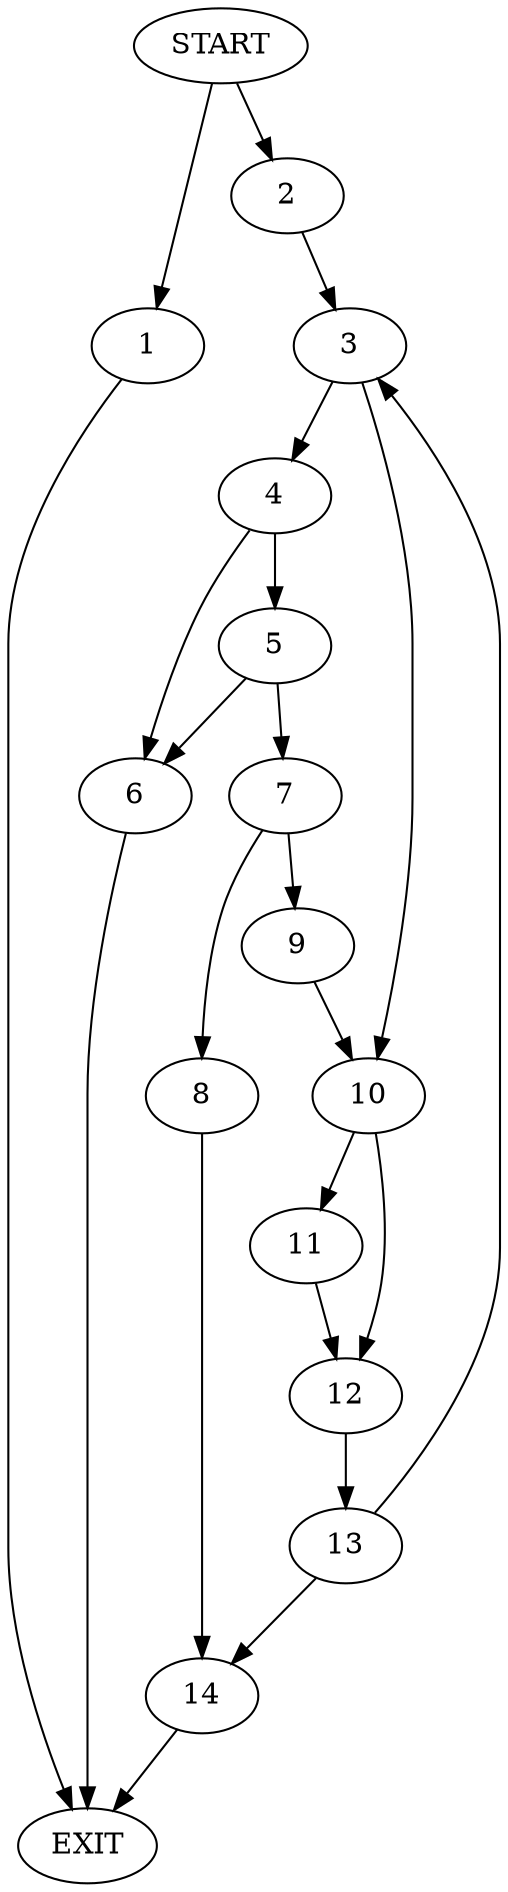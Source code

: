 digraph { 
0 [label="START"];
1;
2;
3;
4;
5;
6;
7;
8;
9;
10;
11;
12;
13;
14;
15[label="EXIT"];
0 -> 1;
0 -> 2;
1 -> 15;
2 -> 3;
3 -> 4;
3 -> 10;
4 -> 6;
4 -> 5;
5 -> 6;
5 -> 7;
6 -> 15;
7 -> 8;
7 -> 9;
8 -> 14;
9 -> 10;
10 -> 11;
10 -> 12;
11 -> 12;
12 -> 13;
13 -> 3;
13 -> 14;
14 -> 15;
}
